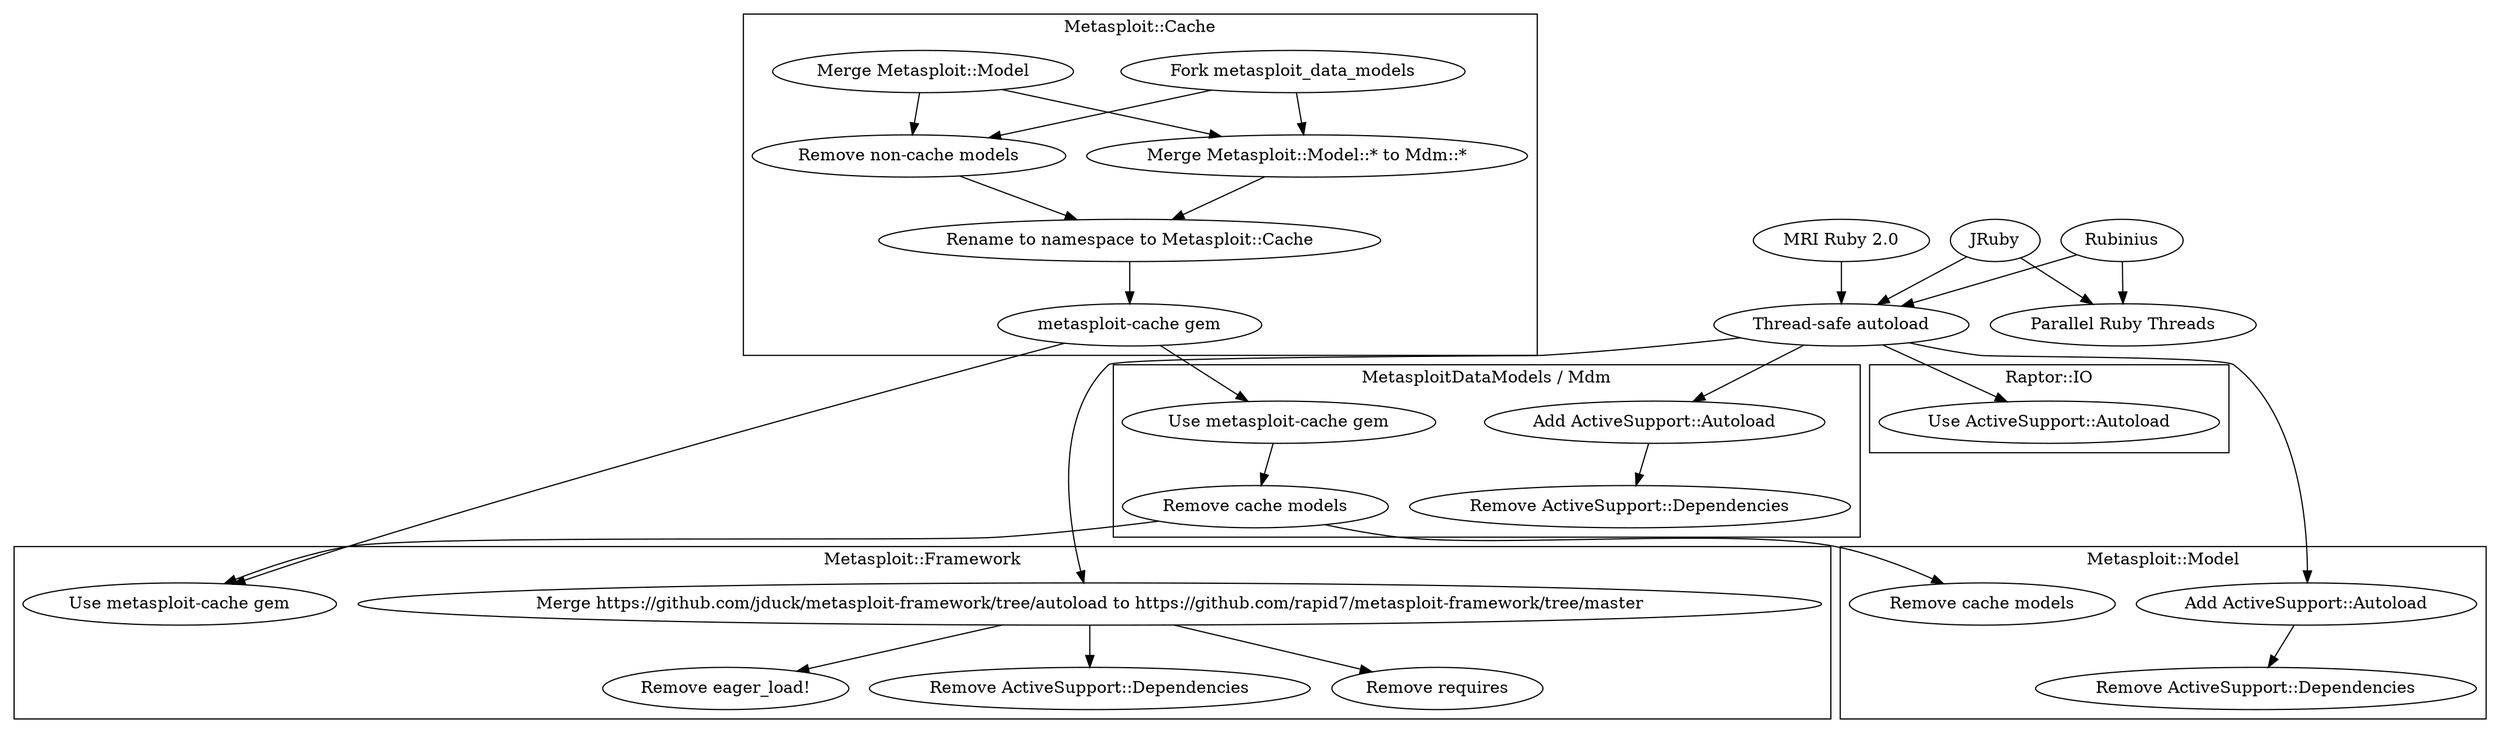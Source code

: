 digraph brainstorm {
  jruby [label="JRuby"]
  rubinius [label="Rubinius"]

  thread_safe_autoload [label="Thread-safe autoload"]
  parallel_ruby_threads [label="Parallel Ruby Threads"]
  
  jruby -> thread_safe_autoload
  jruby -> parallel_ruby_threads

  "MRI Ruby 2.0" -> thread_safe_autoload

  rubinius -> thread_safe_autoload
  rubinius -> parallel_ruby_threads

  thread_safe_autoload -> metasploit_data_models_autoload
  thread_safe_autoload -> metasploit_framework_autoload
  thread_safe_autoload -> metasploit_model_autoload
  thread_safe_autoload -> raptor_io_autoload

  subgraph cluster_metasploit_cache {
    label = "Metasploit::Cache"

    metasploit_cache_fork [label = "Fork metasploit_data_models"]
    metasploit_cache_metasploit_model_merge [label="Merge Metasploit::Model"]
    metasploit_cache_prune [label="Remove non-cache models"]
    metasploit_cache_integration [label="Merge Metasploit::Model::* to Mdm::*"]
    metasploit_cache_rename [label = "Rename to namespace to Metasploit::Cache"]
    metasploit_cache_gem [label = "metasploit-cache gem"]

    metasploit_cache_fork -> metasploit_cache_prune
    metasploit_cache_metasploit_model_merge -> metasploit_cache_prune

    metasploit_cache_fork -> metasploit_cache_integration
    metasploit_cache_metasploit_model_merge -> metasploit_cache_integration

    metasploit_cache_integration -> metasploit_cache_rename
    metasploit_cache_prune -> metasploit_cache_rename

    metasploit_cache_rename -> metasploit_cache_gem
  }

  subgraph cluster_metasploit_data_models {
    label = "MetasploitDataModels / Mdm"

    metasploit_data_models_autoload [label="Add ActiveSupport::Autoload"]
    metasploit_data_models_dependencies [label="Remove ActiveSupport::Dependencies"]
    metasploit_data_models_metasploit_cache_gem [label="Use metasploit-cache gem"]
    metasploit_data_models_metasploit_cache_removal [label="Remove cache models"]

    metasploit_data_models_autoload -> metasploit_data_models_dependencies
    metasploit_data_models_metasploit_cache_gem -> metasploit_data_models_metasploit_cache_removal
  }

  metasploit_cache_gem ->  metasploit_data_models_metasploit_cache_gem

  subgraph cluster_metasploit_framework {
    label = "Metasploit::Framework"

    metasploit_framework_autoload [label="Merge https://github.com/jduck/metasploit-framework/tree/autoload to https://github.com/rapid7/metasploit-framework/tree/master"]
    metasploit_framework_dependencies [label="Remove ActiveSupport::Dependencies"]
    metasploit_framework_requires [label="Remove requires"]
    metasploit_framework_eager_load [label="Remove eager_load!"]
    metasploit_framework_metasploit_cache_gem [label = "Use metasploit-cache gem"]

    metasploit_framework_autoload -> metasploit_framework_dependencies
    metasploit_framework_autoload -> metasploit_framework_requires
    metasploit_framework_autoload -> metasploit_framework_eager_load
  }

  metasploit_cache_gem -> metasploit_framework_metasploit_cache_gem
  metasploit_data_models_metasploit_cache_removal -> metasploit_framework_metasploit_cache_gem

  subgraph cluster_metasploit_model {
    label = "Metasploit::Model"

    metasploit_model_autoload [label="Add ActiveSupport::Autoload"]
    metasploit_model_dependencies [label="Remove ActiveSupport::Dependencies"]
    metasploit_model_metasploit_cache_removal [label="Remove cache models"]

    metasploit_model_autoload -> metasploit_model_dependencies
  }

  metasploit_data_models_metasploit_cache_removal -> metasploit_model_metasploit_cache_removal

  subgraph cluster_raptor_io {
    label = "Raptor::IO"

    raptor_io_autoload [label="Use ActiveSupport::Autoload"]
  }

  subgraph cluster_metasploit_record {

  }
}